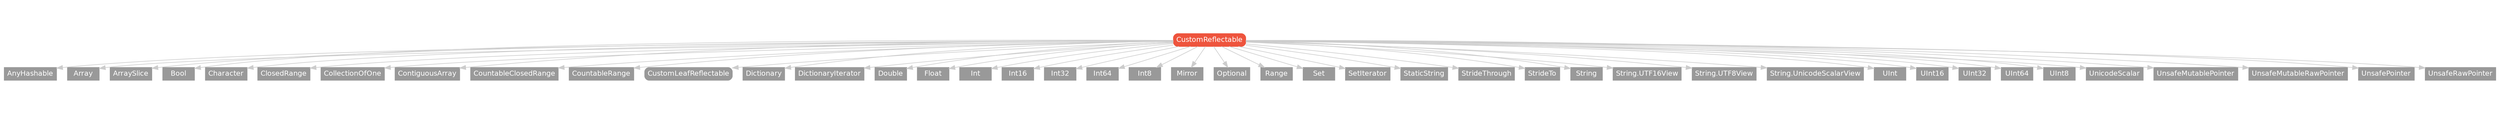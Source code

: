strict digraph "CustomReflectable - Type Hierarchy - SwiftDoc.org" {
    pad="0.1,0.8"
    node [shape=box, style="filled,rounded", color="#999999", fillcolor="#999999", fontcolor=white, fontname=Helvetica, fontnames="Helvetica,sansserif", fontsize=12, margin="0.07,0.05", height="0.3"]
    edge [color="#cccccc"]
    "AnyHashable" [URL="/type/AnyHashable/hierarchy/", style=filled]
    "Array" [URL="/type/Array/hierarchy/", style=filled]
    "ArraySlice" [URL="/type/ArraySlice/hierarchy/", style=filled]
    "Bool" [URL="/type/Bool/hierarchy/", style=filled]
    "Character" [URL="/type/Character/hierarchy/", style=filled]
    "ClosedRange" [URL="/type/ClosedRange/hierarchy/", style=filled]
    "CollectionOfOne" [URL="/type/CollectionOfOne/hierarchy/", style=filled]
    "ContiguousArray" [URL="/type/ContiguousArray/hierarchy/", style=filled]
    "CountableClosedRange" [URL="/type/CountableClosedRange/hierarchy/", style=filled]
    "CountableRange" [URL="/type/CountableRange/hierarchy/", style=filled]
    "CustomLeafReflectable" [URL="/protocol/CustomLeafReflectable/hierarchy/"]
    "CustomReflectable" [URL="/protocol/CustomReflectable/", style="filled,rounded", fillcolor="#ee543d", color="#ee543d"]
    "Dictionary" [URL="/type/Dictionary/hierarchy/", style=filled]
    "DictionaryIterator" [URL="/type/DictionaryIterator/hierarchy/", style=filled]
    "Double" [URL="/type/Double/hierarchy/", style=filled]
    "Float" [URL="/type/Float/hierarchy/", style=filled]
    "Int" [URL="/type/Int/hierarchy/", style=filled]
    "Int16" [URL="/type/Int16/hierarchy/", style=filled]
    "Int32" [URL="/type/Int32/hierarchy/", style=filled]
    "Int64" [URL="/type/Int64/hierarchy/", style=filled]
    "Int8" [URL="/type/Int8/hierarchy/", style=filled]
    "Mirror" [URL="/type/Mirror/hierarchy/", style=filled]
    "Optional" [URL="/type/Optional/hierarchy/", style=filled]
    "Range" [URL="/type/Range/hierarchy/", style=filled]
    "Set" [URL="/type/Set/hierarchy/", style=filled]
    "SetIterator" [URL="/type/SetIterator/hierarchy/", style=filled]
    "StaticString" [URL="/type/StaticString/hierarchy/", style=filled]
    "StrideThrough" [URL="/type/StrideThrough/hierarchy/", style=filled]
    "StrideTo" [URL="/type/StrideTo/hierarchy/", style=filled]
    "String" [URL="/type/String/hierarchy/", style=filled]
    "String.UTF16View" [URL="/type/String.UTF16View/hierarchy/", style=filled]
    "String.UTF8View" [URL="/type/String.UTF8View/hierarchy/", style=filled]
    "String.UnicodeScalarView" [URL="/type/String.UnicodeScalarView/hierarchy/", style=filled]
    "UInt" [URL="/type/UInt/hierarchy/", style=filled]
    "UInt16" [URL="/type/UInt16/hierarchy/", style=filled]
    "UInt32" [URL="/type/UInt32/hierarchy/", style=filled]
    "UInt64" [URL="/type/UInt64/hierarchy/", style=filled]
    "UInt8" [URL="/type/UInt8/hierarchy/", style=filled]
    "UnicodeScalar" [URL="/type/UnicodeScalar/hierarchy/", style=filled]
    "UnsafeMutablePointer" [URL="/type/UnsafeMutablePointer/hierarchy/", style=filled]
    "UnsafeMutableRawPointer" [URL="/type/UnsafeMutableRawPointer/hierarchy/", style=filled]
    "UnsafePointer" [URL="/type/UnsafePointer/hierarchy/", style=filled]
    "UnsafeRawPointer" [URL="/type/UnsafeRawPointer/hierarchy/", style=filled]    "CustomReflectable" -> "AnyHashable"
    "CustomReflectable" -> "Array"
    "CustomReflectable" -> "ArraySlice"
    "CustomReflectable" -> "Bool"
    "CustomReflectable" -> "Character"
    "CustomReflectable" -> "ClosedRange"
    "CustomReflectable" -> "CollectionOfOne"
    "CustomReflectable" -> "ContiguousArray"
    "CustomReflectable" -> "CountableClosedRange"
    "CustomReflectable" -> "CountableRange"
    "CustomReflectable" -> "CustomLeafReflectable"
    "CustomReflectable" -> "Dictionary"
    "CustomReflectable" -> "DictionaryIterator"
    "CustomReflectable" -> "Double"
    "CustomReflectable" -> "Float"
    "CustomReflectable" -> "Int"
    "CustomReflectable" -> "Int16"
    "CustomReflectable" -> "Int32"
    "CustomReflectable" -> "Int64"
    "CustomReflectable" -> "Int8"
    "CustomReflectable" -> "Mirror"
    "CustomReflectable" -> "Optional"
    "CustomReflectable" -> "Range"
    "CustomReflectable" -> "Set"
    "CustomReflectable" -> "SetIterator"
    "CustomReflectable" -> "StaticString"
    "CustomReflectable" -> "StrideThrough"
    "CustomReflectable" -> "StrideTo"
    "CustomReflectable" -> "String"
    "CustomReflectable" -> "UInt"
    "CustomReflectable" -> "UInt16"
    "CustomReflectable" -> "UInt32"
    "CustomReflectable" -> "UInt64"
    "CustomReflectable" -> "UInt8"
    "CustomReflectable" -> "UnicodeScalar"
    "CustomReflectable" -> "UnsafeMutablePointer"
    "CustomReflectable" -> "UnsafeMutableRawPointer"
    "CustomReflectable" -> "UnsafePointer"
    "CustomReflectable" -> "UnsafeRawPointer"
    "CustomReflectable" -> "String.UTF16View"
    "CustomReflectable" -> "String.UTF8View"
    "CustomReflectable" -> "String.UnicodeScalarView"
    subgraph Types {
        rank = max; "AnyHashable"; "Array"; "ArraySlice"; "Bool"; "Character"; "ClosedRange"; "CollectionOfOne"; "ContiguousArray"; "CountableClosedRange"; "CountableRange"; "Dictionary"; "DictionaryIterator"; "Double"; "Float"; "Int"; "Int16"; "Int32"; "Int64"; "Int8"; "Mirror"; "Optional"; "Range"; "Set"; "SetIterator"; "StaticString"; "StrideThrough"; "StrideTo"; "String"; "UInt"; "UInt16"; "UInt32"; "UInt64"; "UInt8"; "UnicodeScalar"; "UnsafeMutablePointer"; "UnsafeMutableRawPointer"; "UnsafePointer"; "UnsafeRawPointer"; "String.UTF16View"; "String.UTF8View"; "String.UnicodeScalarView";
    }
}